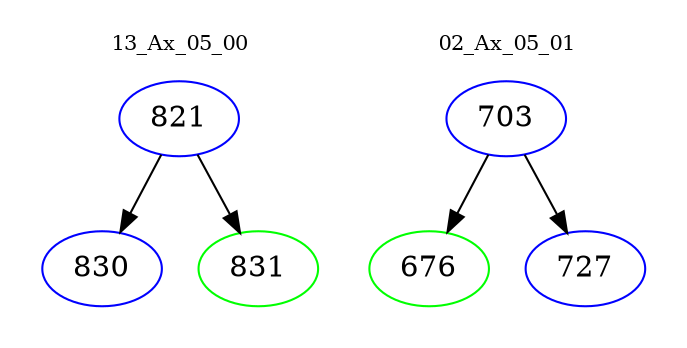 digraph{
subgraph cluster_0 {
color = white
label = "13_Ax_05_00";
fontsize=10;
T0_821 [label="821", color="blue"]
T0_821 -> T0_830 [color="black"]
T0_830 [label="830", color="blue"]
T0_821 -> T0_831 [color="black"]
T0_831 [label="831", color="green"]
}
subgraph cluster_1 {
color = white
label = "02_Ax_05_01";
fontsize=10;
T1_703 [label="703", color="blue"]
T1_703 -> T1_676 [color="black"]
T1_676 [label="676", color="green"]
T1_703 -> T1_727 [color="black"]
T1_727 [label="727", color="blue"]
}
}
